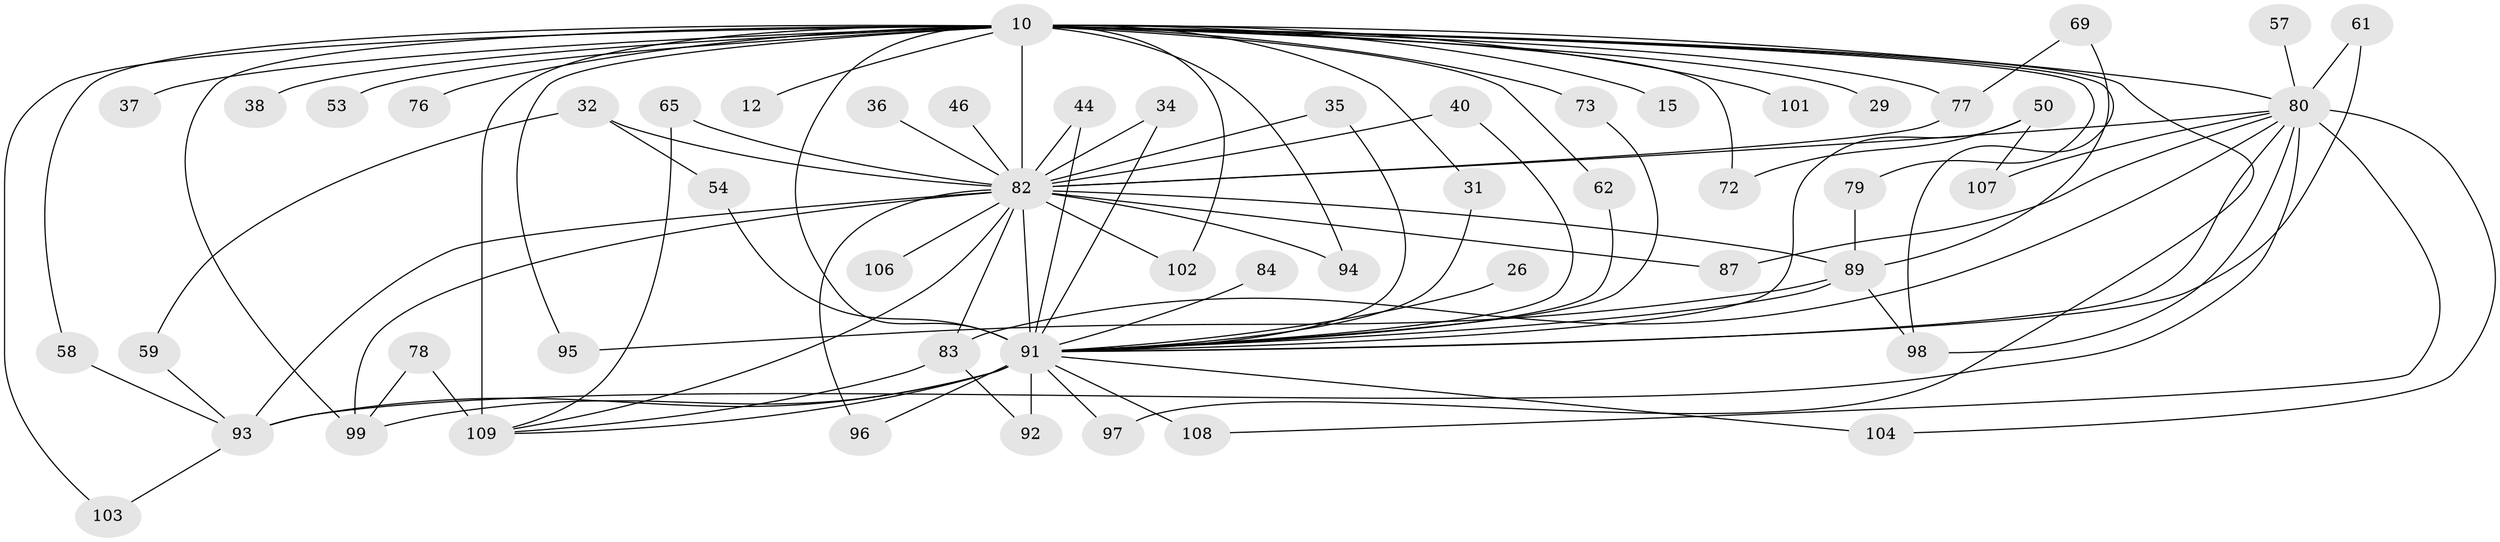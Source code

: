 // original degree distribution, {20: 0.009174311926605505, 24: 0.009174311926605505, 22: 0.01834862385321101, 23: 0.01834862385321101, 18: 0.009174311926605505, 29: 0.009174311926605505, 27: 0.009174311926605505, 19: 0.009174311926605505, 6: 0.027522935779816515, 2: 0.5321100917431193, 4: 0.045871559633027525, 3: 0.27522935779816515, 5: 0.027522935779816515}
// Generated by graph-tools (version 1.1) at 2025/43/03/09/25 04:43:03]
// undirected, 54 vertices, 95 edges
graph export_dot {
graph [start="1"]
  node [color=gray90,style=filled];
  10 [super="+1+9"];
  12;
  15;
  26;
  29;
  31;
  32;
  34;
  35;
  36;
  37 [super="+27"];
  38;
  40;
  44;
  46;
  50;
  53;
  54;
  57;
  58;
  59;
  61;
  62;
  65;
  69;
  72;
  73 [super="+51"];
  76;
  77 [super="+67"];
  78;
  79;
  80 [super="+45+68+24+64"];
  82 [super="+21+47"];
  83 [super="+60+42"];
  84;
  87 [super="+86"];
  89 [super="+25+81+17"];
  91 [super="+5+30"];
  92 [super="+14"];
  93 [super="+48+43"];
  94;
  95 [super="+18"];
  96 [super="+33"];
  97;
  98 [super="+85"];
  99 [super="+16+90"];
  101;
  102 [super="+88+39"];
  103;
  104;
  106 [super="+70"];
  107;
  108 [super="+100"];
  109 [super="+52+105+75"];
  10 -- 15 [weight=2];
  10 -- 53 [weight=2];
  10 -- 58;
  10 -- 79;
  10 -- 82 [weight=11];
  10 -- 101 [weight=2];
  10 -- 72;
  10 -- 38 [weight=2];
  10 -- 62;
  10 -- 37 [weight=3];
  10 -- 95 [weight=2];
  10 -- 109 [weight=6];
  10 -- 80 [weight=7];
  10 -- 98 [weight=2];
  10 -- 73 [weight=2];
  10 -- 12 [weight=2];
  10 -- 76 [weight=2];
  10 -- 77 [weight=3];
  10 -- 91 [weight=14];
  10 -- 29 [weight=2];
  10 -- 31;
  10 -- 94;
  10 -- 97;
  10 -- 99 [weight=3];
  10 -- 102 [weight=3];
  10 -- 103;
  26 -- 91 [weight=2];
  31 -- 91;
  32 -- 54;
  32 -- 59;
  32 -- 82 [weight=2];
  34 -- 91;
  34 -- 82;
  35 -- 91;
  35 -- 82;
  36 -- 82 [weight=2];
  40 -- 91;
  40 -- 82;
  44 -- 91;
  44 -- 82;
  46 -- 82 [weight=2];
  50 -- 72;
  50 -- 107;
  50 -- 91 [weight=2];
  54 -- 91;
  57 -- 80;
  58 -- 93;
  59 -- 93;
  61 -- 80;
  61 -- 91;
  62 -- 91;
  65 -- 109;
  65 -- 82;
  69 -- 77;
  69 -- 89;
  73 -- 91;
  77 -- 82;
  78 -- 99;
  78 -- 109;
  79 -- 89;
  80 -- 104;
  80 -- 87;
  80 -- 98 [weight=2];
  80 -- 107;
  80 -- 108;
  80 -- 93 [weight=3];
  80 -- 83;
  80 -- 91 [weight=4];
  80 -- 82 [weight=4];
  82 -- 83;
  82 -- 87 [weight=2];
  82 -- 89 [weight=3];
  82 -- 91 [weight=7];
  82 -- 93;
  82 -- 94;
  82 -- 96 [weight=2];
  82 -- 99;
  82 -- 102;
  82 -- 106 [weight=3];
  82 -- 109;
  83 -- 92;
  83 -- 109;
  84 -- 91 [weight=2];
  89 -- 95;
  89 -- 91 [weight=3];
  89 -- 98;
  91 -- 92 [weight=3];
  91 -- 93;
  91 -- 96 [weight=2];
  91 -- 97;
  91 -- 99 [weight=2];
  91 -- 104;
  91 -- 108 [weight=2];
  91 -- 109 [weight=2];
  93 -- 103;
}
